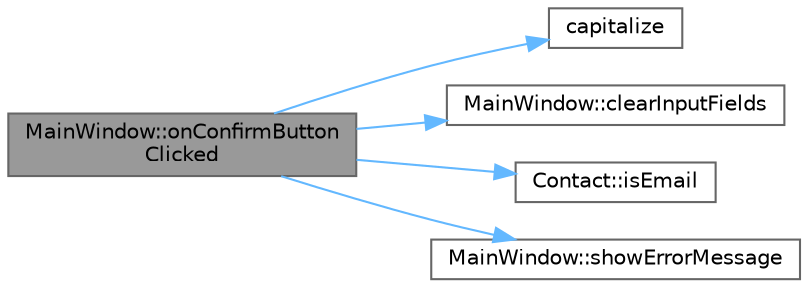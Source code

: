 digraph "MainWindow::onConfirmButtonClicked"
{
 // LATEX_PDF_SIZE
  bgcolor="transparent";
  edge [fontname=Helvetica,fontsize=10,labelfontname=Helvetica,labelfontsize=10];
  node [fontname=Helvetica,fontsize=10,shape=box,height=0.2,width=0.4];
  rankdir="LR";
  Node1 [id="Node000001",label="MainWindow::onConfirmButton\lClicked",height=0.2,width=0.4,color="gray40", fillcolor="grey60", style="filled", fontcolor="black",tooltip="Slot per la conferma dell'inserimento/modifica."];
  Node1 -> Node2 [id="edge1_Node000001_Node000002",color="steelblue1",style="solid",tooltip=" "];
  Node2 [id="Node000002",label="capitalize",height=0.2,width=0.4,color="grey40", fillcolor="white", style="filled",URL="$utils_8cpp.html#a67f045b9f8cb07c788cad61890f875ae",tooltip="Formatta una stringa con le maiuscole all'inizio di ogni parola."];
  Node1 -> Node3 [id="edge2_Node000001_Node000003",color="steelblue1",style="solid",tooltip=" "];
  Node3 [id="Node000003",label="MainWindow::clearInputFields",height=0.2,width=0.4,color="grey40", fillcolor="white", style="filled",URL="$class_main_window.html#ad4b9df5a110416485ffd1b0026c68137",tooltip="Pulisce i campi di input."];
  Node1 -> Node4 [id="edge3_Node000001_Node000004",color="steelblue1",style="solid",tooltip=" "];
  Node4 [id="Node000004",label="Contact::isEmail",height=0.2,width=0.4,color="grey40", fillcolor="white", style="filled",URL="$class_contact.html#a95e0830958231678836a6c65377fc677",tooltip="Verifica la validità dell'email."];
  Node1 -> Node5 [id="edge4_Node000001_Node000005",color="steelblue1",style="solid",tooltip=" "];
  Node5 [id="Node000005",label="MainWindow::showErrorMessage",height=0.2,width=0.4,color="grey40", fillcolor="white", style="filled",URL="$class_main_window.html#a2400bb422d07e5e1c9d881778d1aec9f",tooltip="Mostra un messaggio di errore."];
}
